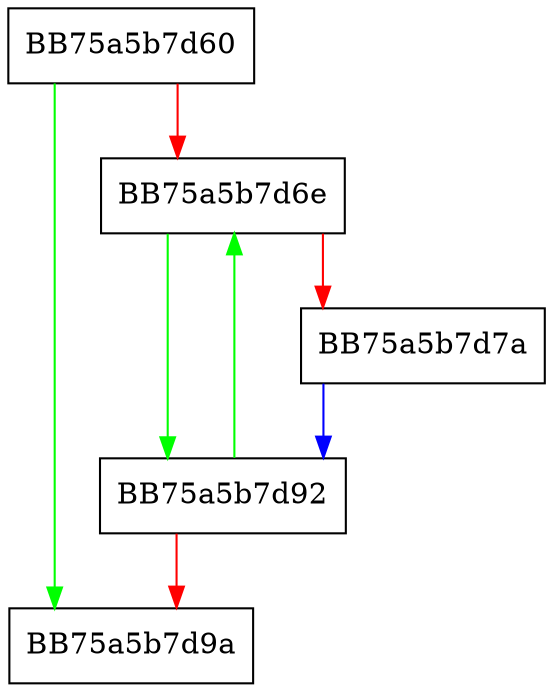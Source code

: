 digraph CRCMapped {
  node [shape="box"];
  graph [splines=ortho];
  BB75a5b7d60 -> BB75a5b7d9a [color="green"];
  BB75a5b7d60 -> BB75a5b7d6e [color="red"];
  BB75a5b7d6e -> BB75a5b7d92 [color="green"];
  BB75a5b7d6e -> BB75a5b7d7a [color="red"];
  BB75a5b7d7a -> BB75a5b7d92 [color="blue"];
  BB75a5b7d92 -> BB75a5b7d6e [color="green"];
  BB75a5b7d92 -> BB75a5b7d9a [color="red"];
}